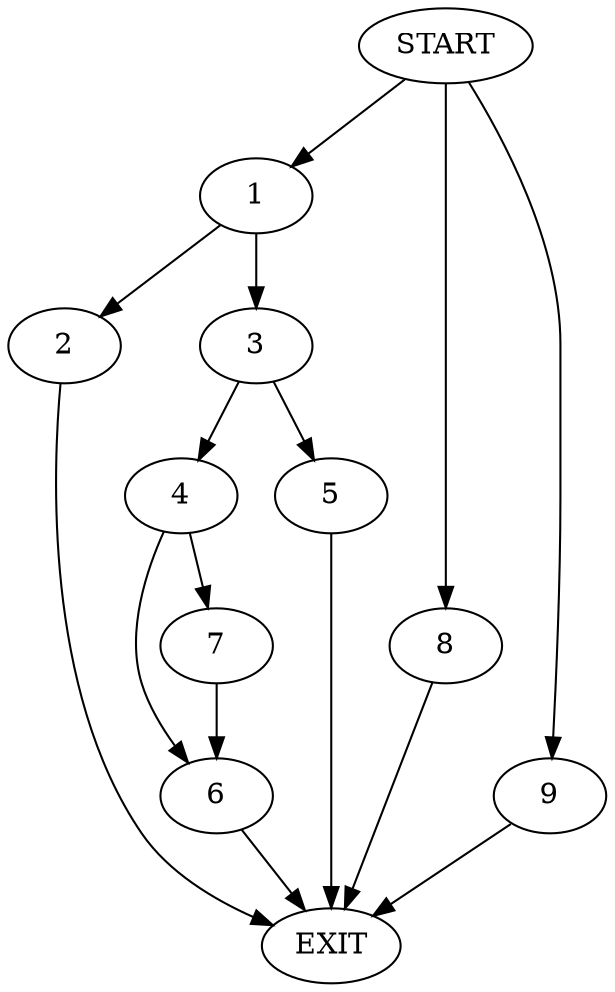 digraph {
0 [label="START"]
10 [label="EXIT"]
0 -> 1
1 -> 2
1 -> 3
3 -> 4
3 -> 5
2 -> 10
5 -> 10
4 -> 6
4 -> 7
6 -> 10
7 -> 6
0 -> 8
8 -> 10
0 -> 9
9 -> 10
}
